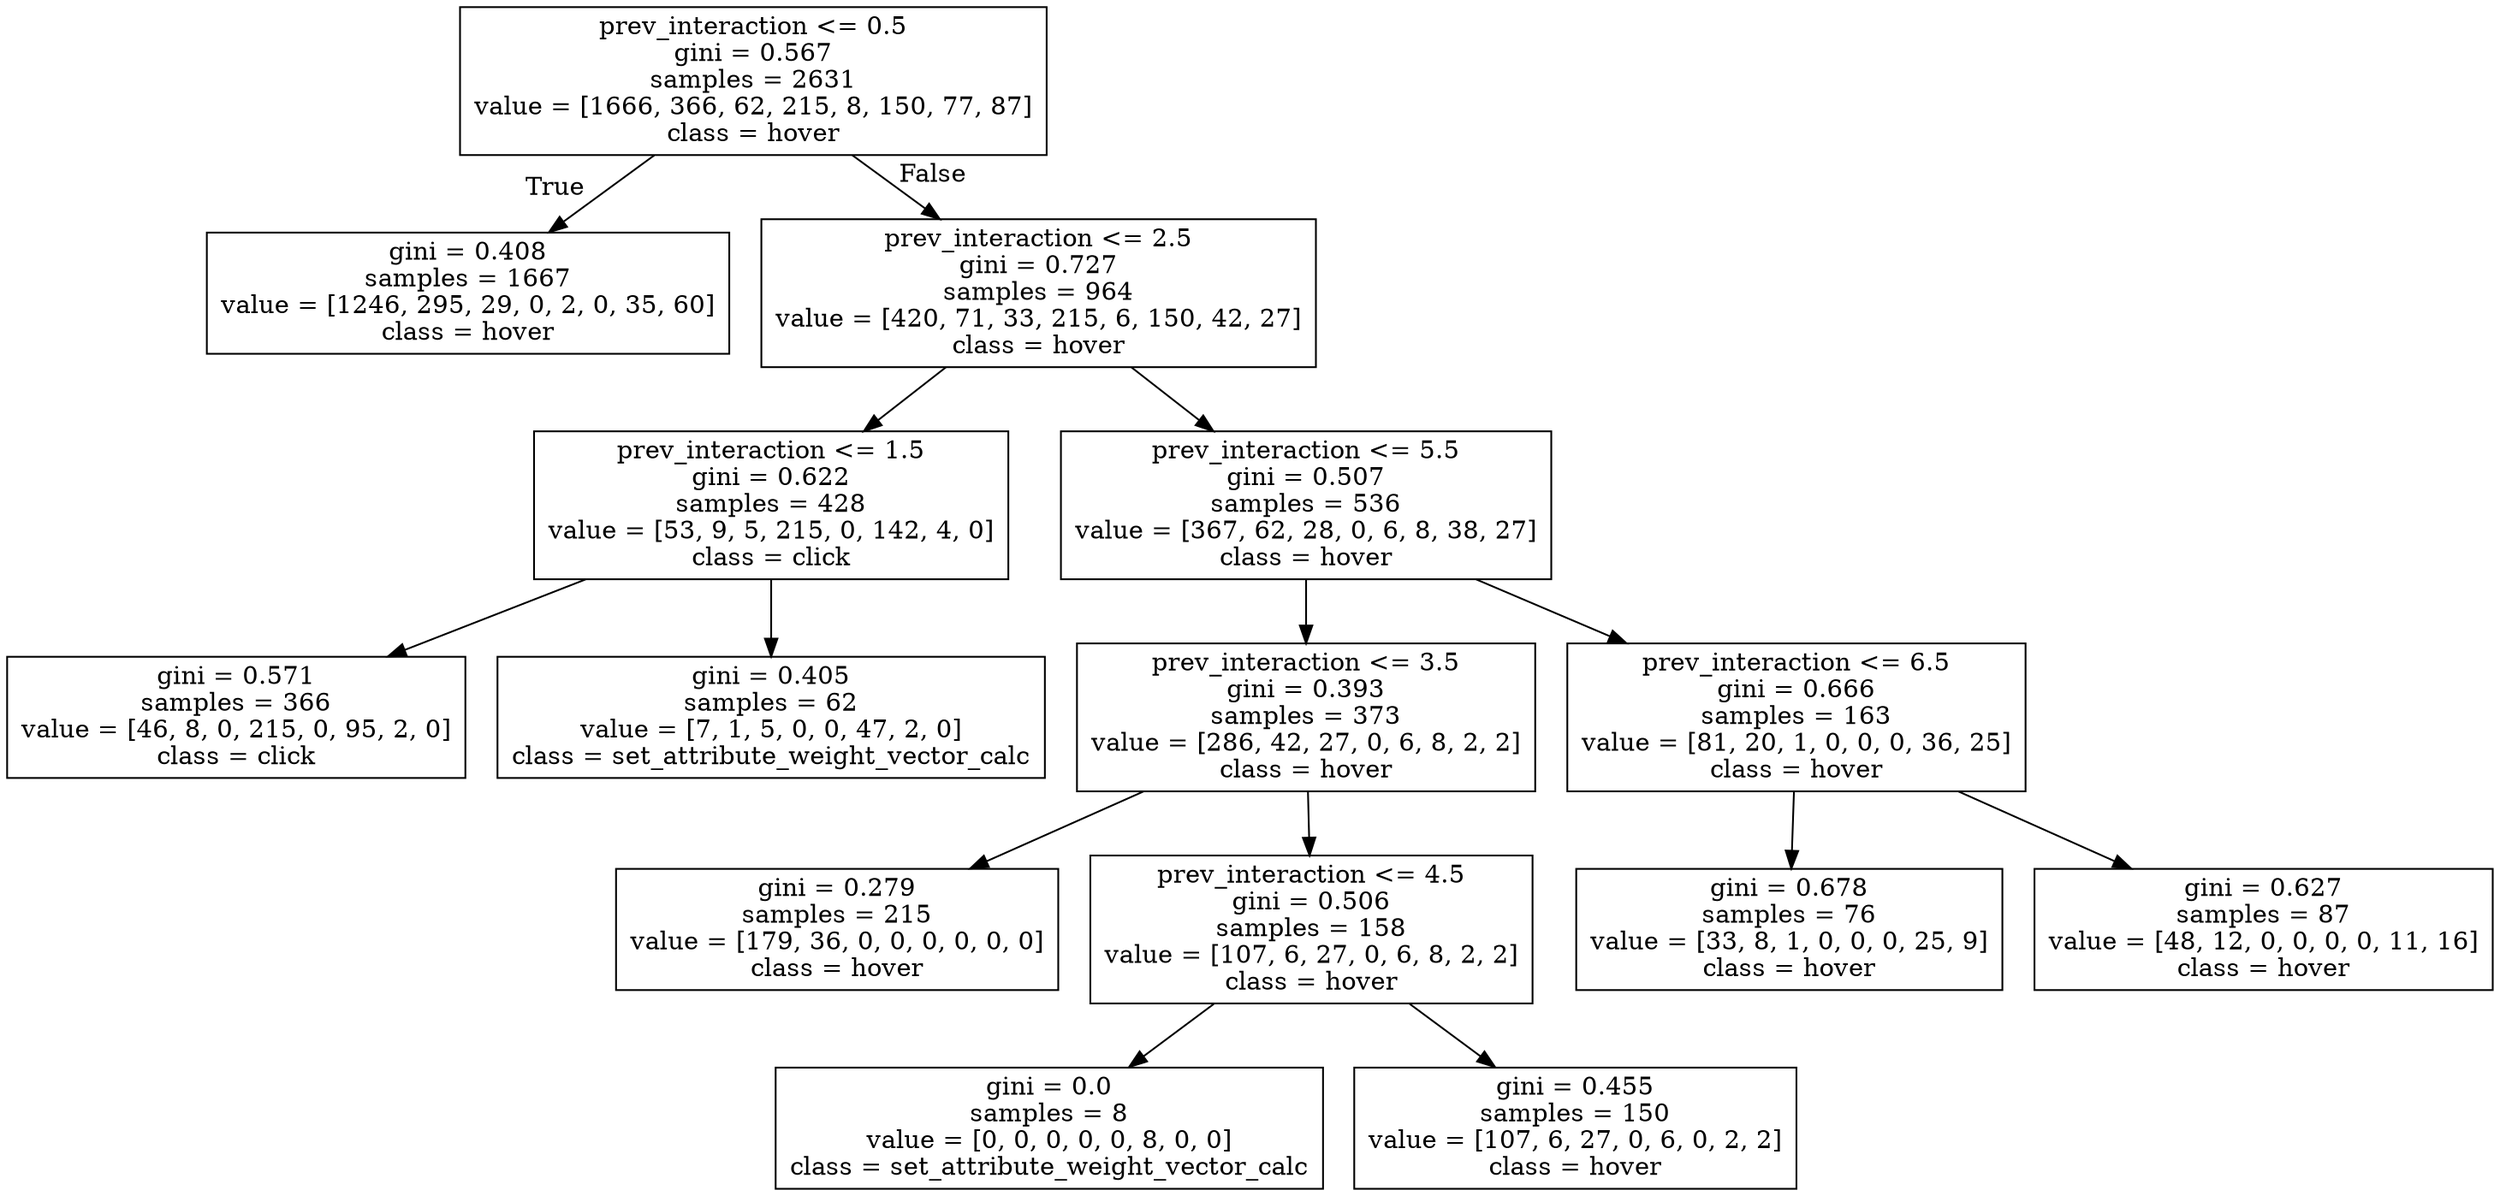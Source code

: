 digraph Tree {
node [shape=box] ;
0 [label="prev_interaction <= 0.5\ngini = 0.567\nsamples = 2631\nvalue = [1666, 366, 62, 215, 8, 150, 77, 87]\nclass = hover"] ;
1 [label="gini = 0.408\nsamples = 1667\nvalue = [1246, 295, 29, 0, 2, 0, 35, 60]\nclass = hover"] ;
0 -> 1 [labeldistance=2.5, labelangle=45, headlabel="True"] ;
2 [label="prev_interaction <= 2.5\ngini = 0.727\nsamples = 964\nvalue = [420, 71, 33, 215, 6, 150, 42, 27]\nclass = hover"] ;
0 -> 2 [labeldistance=2.5, labelangle=-45, headlabel="False"] ;
3 [label="prev_interaction <= 1.5\ngini = 0.622\nsamples = 428\nvalue = [53, 9, 5, 215, 0, 142, 4, 0]\nclass = click"] ;
2 -> 3 ;
4 [label="gini = 0.571\nsamples = 366\nvalue = [46, 8, 0, 215, 0, 95, 2, 0]\nclass = click"] ;
3 -> 4 ;
5 [label="gini = 0.405\nsamples = 62\nvalue = [7, 1, 5, 0, 0, 47, 2, 0]\nclass = set_attribute_weight_vector_calc"] ;
3 -> 5 ;
6 [label="prev_interaction <= 5.5\ngini = 0.507\nsamples = 536\nvalue = [367, 62, 28, 0, 6, 8, 38, 27]\nclass = hover"] ;
2 -> 6 ;
7 [label="prev_interaction <= 3.5\ngini = 0.393\nsamples = 373\nvalue = [286, 42, 27, 0, 6, 8, 2, 2]\nclass = hover"] ;
6 -> 7 ;
8 [label="gini = 0.279\nsamples = 215\nvalue = [179, 36, 0, 0, 0, 0, 0, 0]\nclass = hover"] ;
7 -> 8 ;
9 [label="prev_interaction <= 4.5\ngini = 0.506\nsamples = 158\nvalue = [107, 6, 27, 0, 6, 8, 2, 2]\nclass = hover"] ;
7 -> 9 ;
10 [label="gini = 0.0\nsamples = 8\nvalue = [0, 0, 0, 0, 0, 8, 0, 0]\nclass = set_attribute_weight_vector_calc"] ;
9 -> 10 ;
11 [label="gini = 0.455\nsamples = 150\nvalue = [107, 6, 27, 0, 6, 0, 2, 2]\nclass = hover"] ;
9 -> 11 ;
12 [label="prev_interaction <= 6.5\ngini = 0.666\nsamples = 163\nvalue = [81, 20, 1, 0, 0, 0, 36, 25]\nclass = hover"] ;
6 -> 12 ;
13 [label="gini = 0.678\nsamples = 76\nvalue = [33, 8, 1, 0, 0, 0, 25, 9]\nclass = hover"] ;
12 -> 13 ;
14 [label="gini = 0.627\nsamples = 87\nvalue = [48, 12, 0, 0, 0, 0, 11, 16]\nclass = hover"] ;
12 -> 14 ;
}